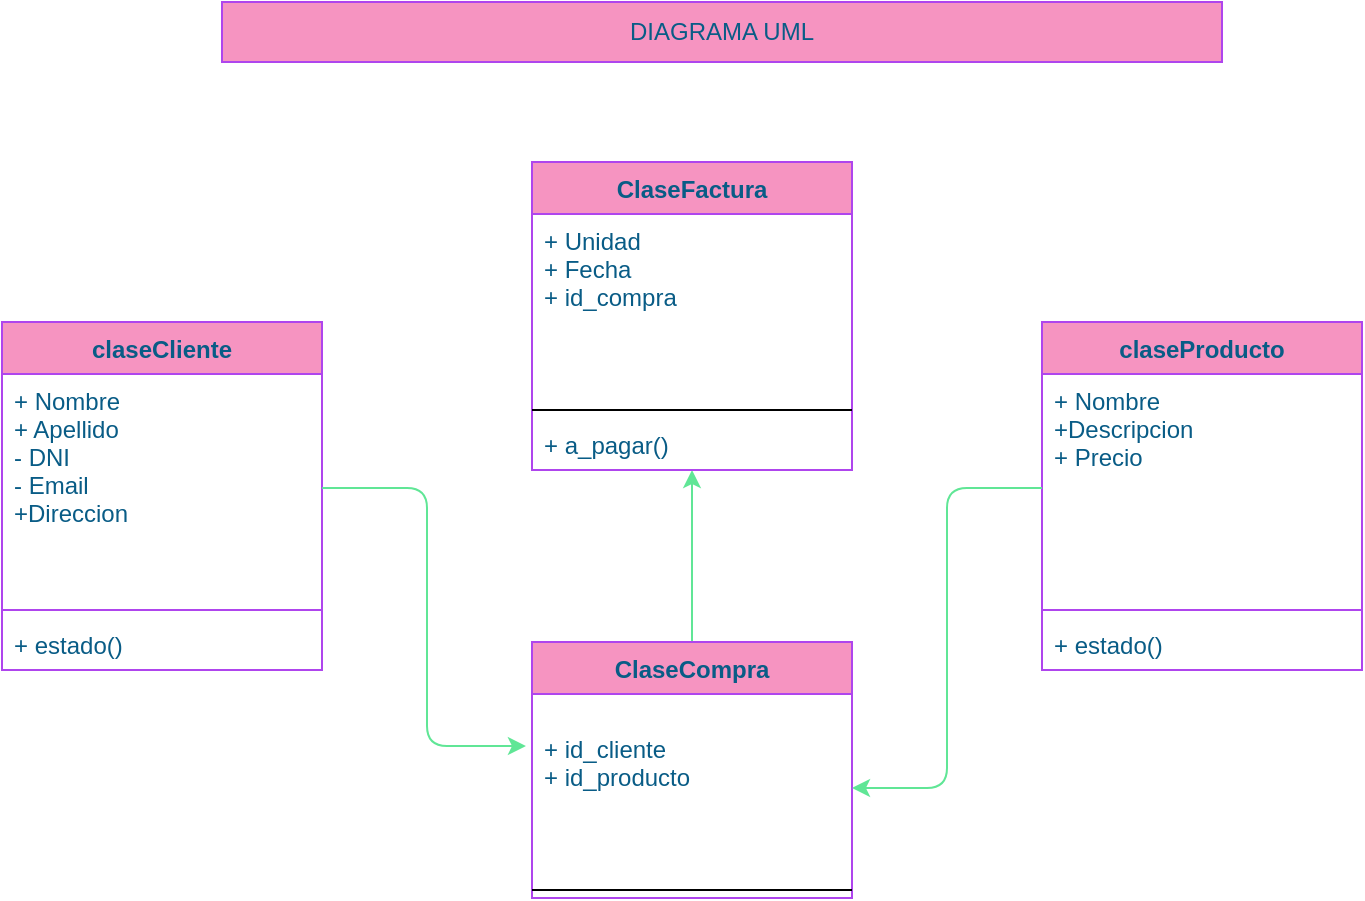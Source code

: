 <mxfile version="18.0.3" type="device"><diagram id="C5RBs43oDa-KdzZeNtuy" name="Page-1"><mxGraphModel dx="868" dy="482" grid="1" gridSize="10" guides="1" tooltips="1" connect="1" arrows="1" fold="1" page="1" pageScale="1" pageWidth="827" pageHeight="1169" math="0" shadow="0"><root><mxCell id="WIyWlLk6GJQsqaUBKTNV-0"/><mxCell id="WIyWlLk6GJQsqaUBKTNV-1" parent="WIyWlLk6GJQsqaUBKTNV-0"/><mxCell id="8McKYj0DYRdIObn79VgE-18" value="&lt;font style=&quot;vertical-align: inherit;&quot;&gt;&lt;font style=&quot;vertical-align: inherit;&quot;&gt;DIAGRAMA UML&lt;/font&gt;&lt;/font&gt;" style="text;html=1;strokeColor=#AF45ED;fillColor=#F694C1;align=center;verticalAlign=middle;whiteSpace=wrap;rounded=0;sketch=0;fontColor=#095C86;" parent="WIyWlLk6GJQsqaUBKTNV-1" vertex="1"><mxGeometry x="170" y="80" width="500" height="30" as="geometry"/></mxCell><mxCell id="u-8zLPCUORPnaaxcEbco-6" value="claseCliente" style="swimlane;fontStyle=1;align=center;verticalAlign=top;childLayout=stackLayout;horizontal=1;startSize=26;horizontalStack=0;resizeParent=1;resizeParentMax=0;resizeLast=0;collapsible=1;marginBottom=0;fillColor=#F694C1;strokeColor=#AF45ED;fontColor=#095C86;" vertex="1" parent="WIyWlLk6GJQsqaUBKTNV-1"><mxGeometry x="60" y="240" width="160" height="174" as="geometry"/></mxCell><mxCell id="u-8zLPCUORPnaaxcEbco-7" value="+ Nombre&#10;+ Apellido&#10;- DNI&#10;- Email&#10;+Direccion" style="text;strokeColor=none;fillColor=none;align=left;verticalAlign=top;spacingLeft=4;spacingRight=4;overflow=hidden;rotatable=0;points=[[0,0.5],[1,0.5]];portConstraint=eastwest;fontColor=#095C86;" vertex="1" parent="u-8zLPCUORPnaaxcEbco-6"><mxGeometry y="26" width="160" height="114" as="geometry"/></mxCell><mxCell id="u-8zLPCUORPnaaxcEbco-8" value="" style="line;strokeWidth=1;fillColor=none;align=left;verticalAlign=middle;spacingTop=-1;spacingLeft=3;spacingRight=3;rotatable=0;labelPosition=right;points=[];portConstraint=eastwest;strokeColor=#AF45ED;fontColor=#095C86;" vertex="1" parent="u-8zLPCUORPnaaxcEbco-6"><mxGeometry y="140" width="160" height="8" as="geometry"/></mxCell><mxCell id="u-8zLPCUORPnaaxcEbco-9" value="+ estado()" style="text;strokeColor=none;fillColor=none;align=left;verticalAlign=top;spacingLeft=4;spacingRight=4;overflow=hidden;rotatable=0;points=[[0,0.5],[1,0.5]];portConstraint=eastwest;fontColor=#095C86;" vertex="1" parent="u-8zLPCUORPnaaxcEbco-6"><mxGeometry y="148" width="160" height="26" as="geometry"/></mxCell><mxCell id="u-8zLPCUORPnaaxcEbco-10" value="claseProducto" style="swimlane;fontStyle=1;align=center;verticalAlign=top;childLayout=stackLayout;horizontal=1;startSize=26;horizontalStack=0;resizeParent=1;resizeParentMax=0;resizeLast=0;collapsible=1;marginBottom=0;fillColor=#F694C1;strokeColor=#AF45ED;fontColor=#095C86;" vertex="1" parent="WIyWlLk6GJQsqaUBKTNV-1"><mxGeometry x="580" y="240" width="160" height="174" as="geometry"/></mxCell><mxCell id="u-8zLPCUORPnaaxcEbco-11" value="+ Nombre&#10;+Descripcion&#10;+ Precio&#10;" style="text;strokeColor=none;fillColor=none;align=left;verticalAlign=top;spacingLeft=4;spacingRight=4;overflow=hidden;rotatable=0;points=[[0,0.5],[1,0.5]];portConstraint=eastwest;fontColor=#095C86;" vertex="1" parent="u-8zLPCUORPnaaxcEbco-10"><mxGeometry y="26" width="160" height="114" as="geometry"/></mxCell><mxCell id="u-8zLPCUORPnaaxcEbco-12" value="" style="line;strokeWidth=1;fillColor=none;align=left;verticalAlign=middle;spacingTop=-1;spacingLeft=3;spacingRight=3;rotatable=0;labelPosition=right;points=[];portConstraint=eastwest;strokeColor=#AF45ED;fontColor=#095C86;" vertex="1" parent="u-8zLPCUORPnaaxcEbco-10"><mxGeometry y="140" width="160" height="8" as="geometry"/></mxCell><mxCell id="u-8zLPCUORPnaaxcEbco-13" value="+ estado()" style="text;strokeColor=none;fillColor=none;align=left;verticalAlign=top;spacingLeft=4;spacingRight=4;overflow=hidden;rotatable=0;points=[[0,0.5],[1,0.5]];portConstraint=eastwest;fontColor=#095C86;" vertex="1" parent="u-8zLPCUORPnaaxcEbco-10"><mxGeometry y="148" width="160" height="26" as="geometry"/></mxCell><mxCell id="u-8zLPCUORPnaaxcEbco-28" style="edgeStyle=orthogonalEdgeStyle;curved=0;rounded=1;sketch=0;orthogonalLoop=1;jettySize=auto;html=1;entryX=0.5;entryY=1;entryDx=0;entryDy=0;fontColor=#095C86;strokeColor=#60E696;fillColor=#F694C1;" edge="1" parent="WIyWlLk6GJQsqaUBKTNV-1" source="u-8zLPCUORPnaaxcEbco-16" target="u-8zLPCUORPnaaxcEbco-23"><mxGeometry relative="1" as="geometry"/></mxCell><mxCell id="u-8zLPCUORPnaaxcEbco-16" value="ClaseCompra" style="swimlane;fontStyle=1;align=center;verticalAlign=top;childLayout=stackLayout;horizontal=1;startSize=26;horizontalStack=0;resizeParent=1;resizeParentMax=0;resizeLast=0;collapsible=1;marginBottom=0;rounded=0;sketch=0;fontColor=#095C86;strokeColor=#AF45ED;fillColor=#F694C1;" vertex="1" parent="WIyWlLk6GJQsqaUBKTNV-1"><mxGeometry x="325" y="400" width="160" height="128" as="geometry"/></mxCell><mxCell id="u-8zLPCUORPnaaxcEbco-17" value="&#10;+ id_cliente&#10;+ id_producto" style="text;strokeColor=none;fillColor=none;align=left;verticalAlign=top;spacingLeft=4;spacingRight=4;overflow=hidden;rotatable=0;points=[[0,0.5],[1,0.5]];portConstraint=eastwest;rounded=0;sketch=0;fontColor=#095C86;" vertex="1" parent="u-8zLPCUORPnaaxcEbco-16"><mxGeometry y="26" width="160" height="94" as="geometry"/></mxCell><mxCell id="u-8zLPCUORPnaaxcEbco-18" value="" style="line;strokeWidth=1;fillColor=none;align=left;verticalAlign=middle;spacingTop=-1;spacingLeft=3;spacingRight=3;rotatable=0;labelPosition=right;points=[];portConstraint=eastwest;rounded=0;sketch=0;fontColor=#095C86;" vertex="1" parent="u-8zLPCUORPnaaxcEbco-16"><mxGeometry y="120" width="160" height="8" as="geometry"/></mxCell><mxCell id="u-8zLPCUORPnaaxcEbco-21" style="edgeStyle=orthogonalEdgeStyle;curved=0;rounded=1;sketch=0;orthogonalLoop=1;jettySize=auto;html=1;fontColor=#095C86;strokeColor=#60E696;fillColor=#F694C1;entryX=1;entryY=0.5;entryDx=0;entryDy=0;" edge="1" parent="WIyWlLk6GJQsqaUBKTNV-1" source="u-8zLPCUORPnaaxcEbco-11" target="u-8zLPCUORPnaaxcEbco-17"><mxGeometry relative="1" as="geometry"/></mxCell><mxCell id="u-8zLPCUORPnaaxcEbco-22" style="edgeStyle=orthogonalEdgeStyle;curved=0;rounded=1;sketch=0;orthogonalLoop=1;jettySize=auto;html=1;entryX=-0.019;entryY=0.277;entryDx=0;entryDy=0;fontColor=#095C86;strokeColor=#60E696;fillColor=#F694C1;entryPerimeter=0;" edge="1" parent="WIyWlLk6GJQsqaUBKTNV-1" source="u-8zLPCUORPnaaxcEbco-7" target="u-8zLPCUORPnaaxcEbco-17"><mxGeometry relative="1" as="geometry"/></mxCell><mxCell id="u-8zLPCUORPnaaxcEbco-23" value="ClaseFactura" style="swimlane;fontStyle=1;align=center;verticalAlign=top;childLayout=stackLayout;horizontal=1;startSize=26;horizontalStack=0;resizeParent=1;resizeParentMax=0;resizeLast=0;collapsible=1;marginBottom=0;rounded=0;sketch=0;fontColor=#095C86;strokeColor=#AF45ED;fillColor=#F694C1;" vertex="1" parent="WIyWlLk6GJQsqaUBKTNV-1"><mxGeometry x="325" y="160" width="160" height="154" as="geometry"/></mxCell><mxCell id="u-8zLPCUORPnaaxcEbco-24" value="+ Unidad&#10;+ Fecha&#10;+ id_compra&#10;" style="text;strokeColor=none;fillColor=none;align=left;verticalAlign=top;spacingLeft=4;spacingRight=4;overflow=hidden;rotatable=0;points=[[0,0.5],[1,0.5]];portConstraint=eastwest;rounded=0;sketch=0;fontColor=#095C86;" vertex="1" parent="u-8zLPCUORPnaaxcEbco-23"><mxGeometry y="26" width="160" height="94" as="geometry"/></mxCell><mxCell id="u-8zLPCUORPnaaxcEbco-25" value="" style="line;strokeWidth=1;fillColor=none;align=left;verticalAlign=middle;spacingTop=-1;spacingLeft=3;spacingRight=3;rotatable=0;labelPosition=right;points=[];portConstraint=eastwest;rounded=0;sketch=0;fontColor=#095C86;" vertex="1" parent="u-8zLPCUORPnaaxcEbco-23"><mxGeometry y="120" width="160" height="8" as="geometry"/></mxCell><mxCell id="u-8zLPCUORPnaaxcEbco-26" value="+ a_pagar()" style="text;strokeColor=none;fillColor=none;align=left;verticalAlign=top;spacingLeft=4;spacingRight=4;overflow=hidden;rotatable=0;points=[[0,0.5],[1,0.5]];portConstraint=eastwest;rounded=0;sketch=0;fontColor=#095C86;" vertex="1" parent="u-8zLPCUORPnaaxcEbco-23"><mxGeometry y="128" width="160" height="26" as="geometry"/></mxCell></root></mxGraphModel></diagram></mxfile>